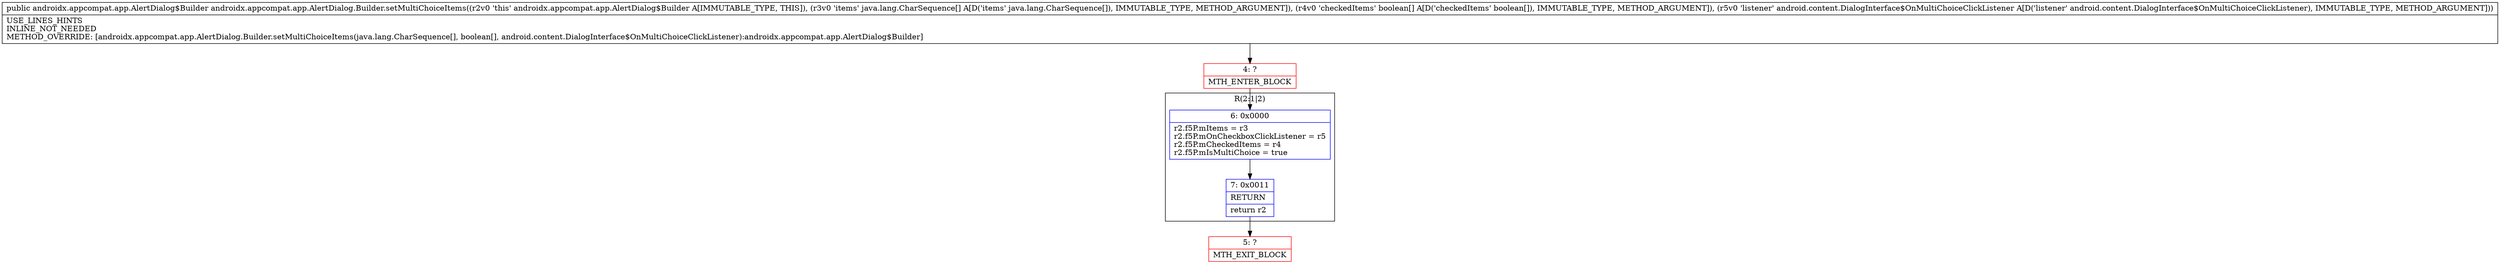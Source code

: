digraph "CFG forandroidx.appcompat.app.AlertDialog.Builder.setMultiChoiceItems([Ljava\/lang\/CharSequence;[ZLandroid\/content\/DialogInterface$OnMultiChoiceClickListener;)Landroidx\/appcompat\/app\/AlertDialog$Builder;" {
subgraph cluster_Region_1159734021 {
label = "R(2:1|2)";
node [shape=record,color=blue];
Node_6 [shape=record,label="{6\:\ 0x0000|r2.f5P.mItems = r3\lr2.f5P.mOnCheckboxClickListener = r5\lr2.f5P.mCheckedItems = r4\lr2.f5P.mIsMultiChoice = true\l}"];
Node_7 [shape=record,label="{7\:\ 0x0011|RETURN\l|return r2\l}"];
}
Node_4 [shape=record,color=red,label="{4\:\ ?|MTH_ENTER_BLOCK\l}"];
Node_5 [shape=record,color=red,label="{5\:\ ?|MTH_EXIT_BLOCK\l}"];
MethodNode[shape=record,label="{public androidx.appcompat.app.AlertDialog$Builder androidx.appcompat.app.AlertDialog.Builder.setMultiChoiceItems((r2v0 'this' androidx.appcompat.app.AlertDialog$Builder A[IMMUTABLE_TYPE, THIS]), (r3v0 'items' java.lang.CharSequence[] A[D('items' java.lang.CharSequence[]), IMMUTABLE_TYPE, METHOD_ARGUMENT]), (r4v0 'checkedItems' boolean[] A[D('checkedItems' boolean[]), IMMUTABLE_TYPE, METHOD_ARGUMENT]), (r5v0 'listener' android.content.DialogInterface$OnMultiChoiceClickListener A[D('listener' android.content.DialogInterface$OnMultiChoiceClickListener), IMMUTABLE_TYPE, METHOD_ARGUMENT]))  | USE_LINES_HINTS\lINLINE_NOT_NEEDED\lMETHOD_OVERRIDE: [androidx.appcompat.app.AlertDialog.Builder.setMultiChoiceItems(java.lang.CharSequence[], boolean[], android.content.DialogInterface$OnMultiChoiceClickListener):androidx.appcompat.app.AlertDialog$Builder]\l}"];
MethodNode -> Node_4;Node_6 -> Node_7;
Node_7 -> Node_5;
Node_4 -> Node_6;
}


